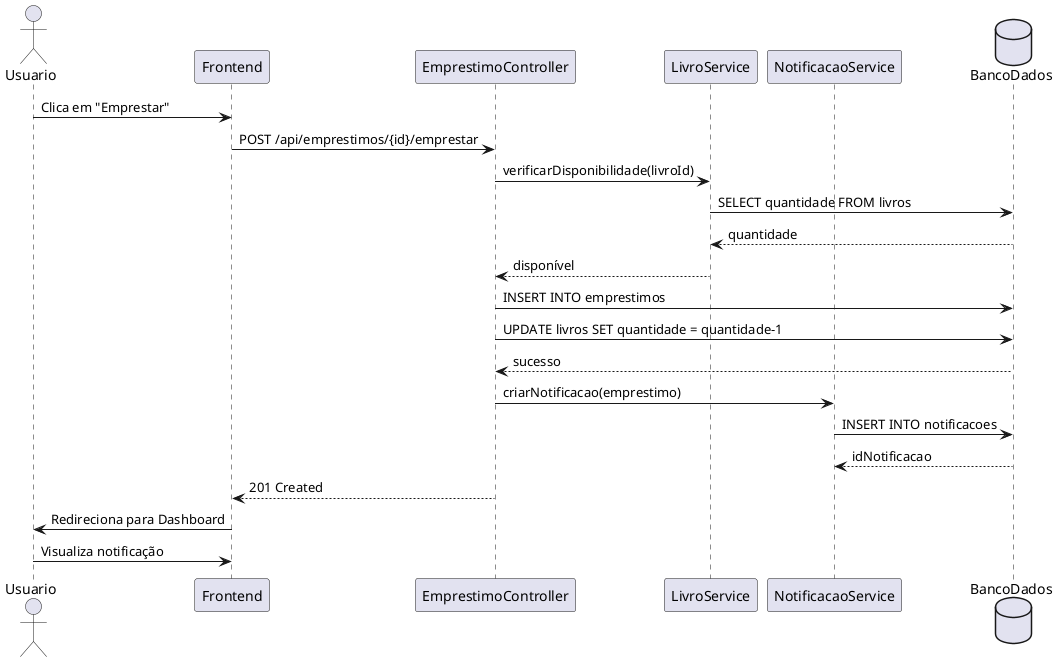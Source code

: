 @startuml LoanSequenceDiagram

actor Usuario as U
participant "Frontend" as F
participant "EmprestimoController" as EC
participant "LivroService" as LS
participant "NotificacaoService" as NS
database BancoDados as BD

U -> F: Clica em "Emprestar"
F -> EC: POST /api/emprestimos/{id}/emprestar
EC -> LS: verificarDisponibilidade(livroId)
LS -> BD: SELECT quantidade FROM livros
BD --> LS: quantidade
LS --> EC: disponível

EC -> BD: INSERT INTO emprestimos
EC -> BD: UPDATE livros SET quantidade = quantidade-1
BD --> EC: sucesso

EC -> NS: criarNotificacao(emprestimo)
NS -> BD: INSERT INTO notificacoes
BD --> NS: idNotificacao

EC --> F: 201 Created
F -> U: Redireciona para Dashboard
U -> F: Visualiza notificação

@enduml